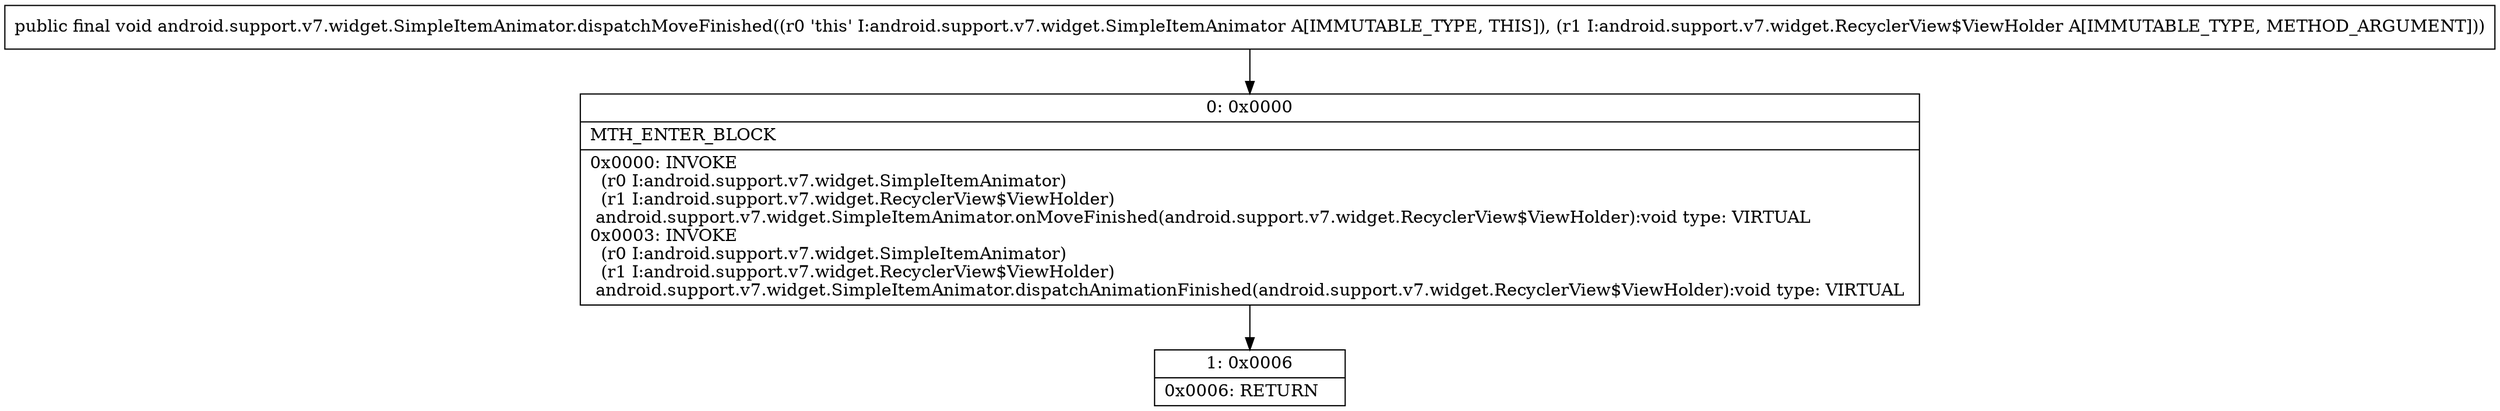 digraph "CFG forandroid.support.v7.widget.SimpleItemAnimator.dispatchMoveFinished(Landroid\/support\/v7\/widget\/RecyclerView$ViewHolder;)V" {
Node_0 [shape=record,label="{0\:\ 0x0000|MTH_ENTER_BLOCK\l|0x0000: INVOKE  \l  (r0 I:android.support.v7.widget.SimpleItemAnimator)\l  (r1 I:android.support.v7.widget.RecyclerView$ViewHolder)\l android.support.v7.widget.SimpleItemAnimator.onMoveFinished(android.support.v7.widget.RecyclerView$ViewHolder):void type: VIRTUAL \l0x0003: INVOKE  \l  (r0 I:android.support.v7.widget.SimpleItemAnimator)\l  (r1 I:android.support.v7.widget.RecyclerView$ViewHolder)\l android.support.v7.widget.SimpleItemAnimator.dispatchAnimationFinished(android.support.v7.widget.RecyclerView$ViewHolder):void type: VIRTUAL \l}"];
Node_1 [shape=record,label="{1\:\ 0x0006|0x0006: RETURN   \l}"];
MethodNode[shape=record,label="{public final void android.support.v7.widget.SimpleItemAnimator.dispatchMoveFinished((r0 'this' I:android.support.v7.widget.SimpleItemAnimator A[IMMUTABLE_TYPE, THIS]), (r1 I:android.support.v7.widget.RecyclerView$ViewHolder A[IMMUTABLE_TYPE, METHOD_ARGUMENT])) }"];
MethodNode -> Node_0;
Node_0 -> Node_1;
}

